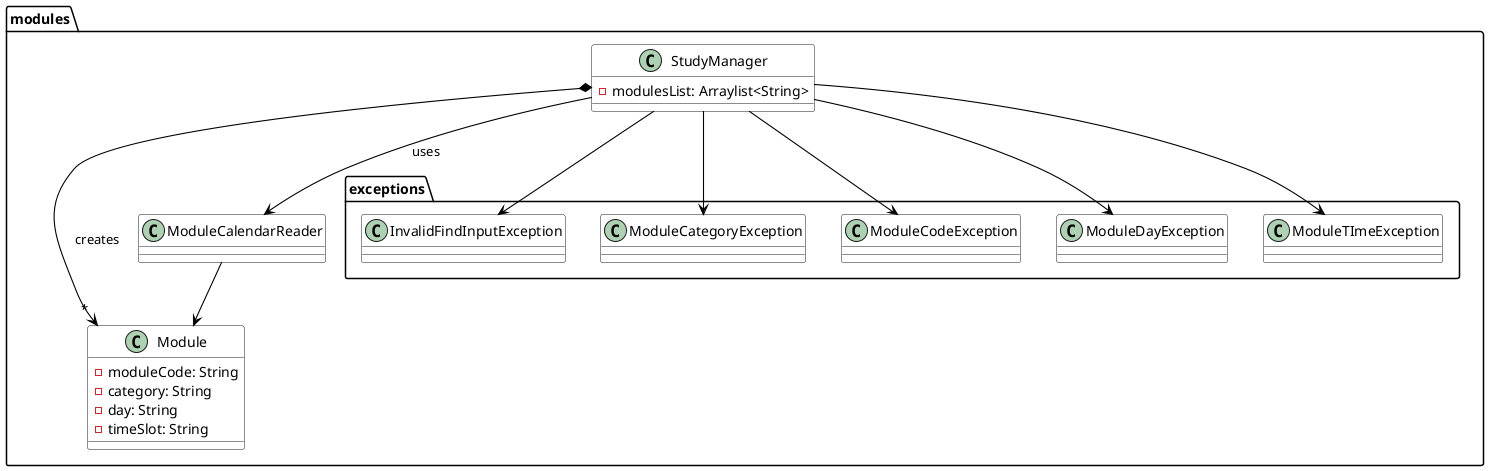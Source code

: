  @startuml
 skinparam arrowThickness 1.1
 skinparam arrowColor black
 skinparam classBackgroundColor LOGIC_COLOR
package modules {

    Class Module {
        -moduleCode: String
        -category: String
        -day: String
        -timeSlot: String
    }
    Package exceptions {
        class InvalidFindInputException
        class ModuleCategoryException
        class ModuleCodeException
        class ModuleDayException
        class ModuleTImeException
    }
Class StudyManager {
    -modulesList: Arraylist<String>
}
Class ModuleCalendarReader

}
StudyManager --> ModuleCalendarReader : uses
StudyManager -->InvalidFindInputException
StudyManager -->ModuleCategoryException
StudyManager -->ModuleCodeException
StudyManager -->ModuleDayException
StudyManager --> ModuleTImeException
ModuleCalendarReader --> Module

StudyManager *--> "*" Module : creates
 @enduml